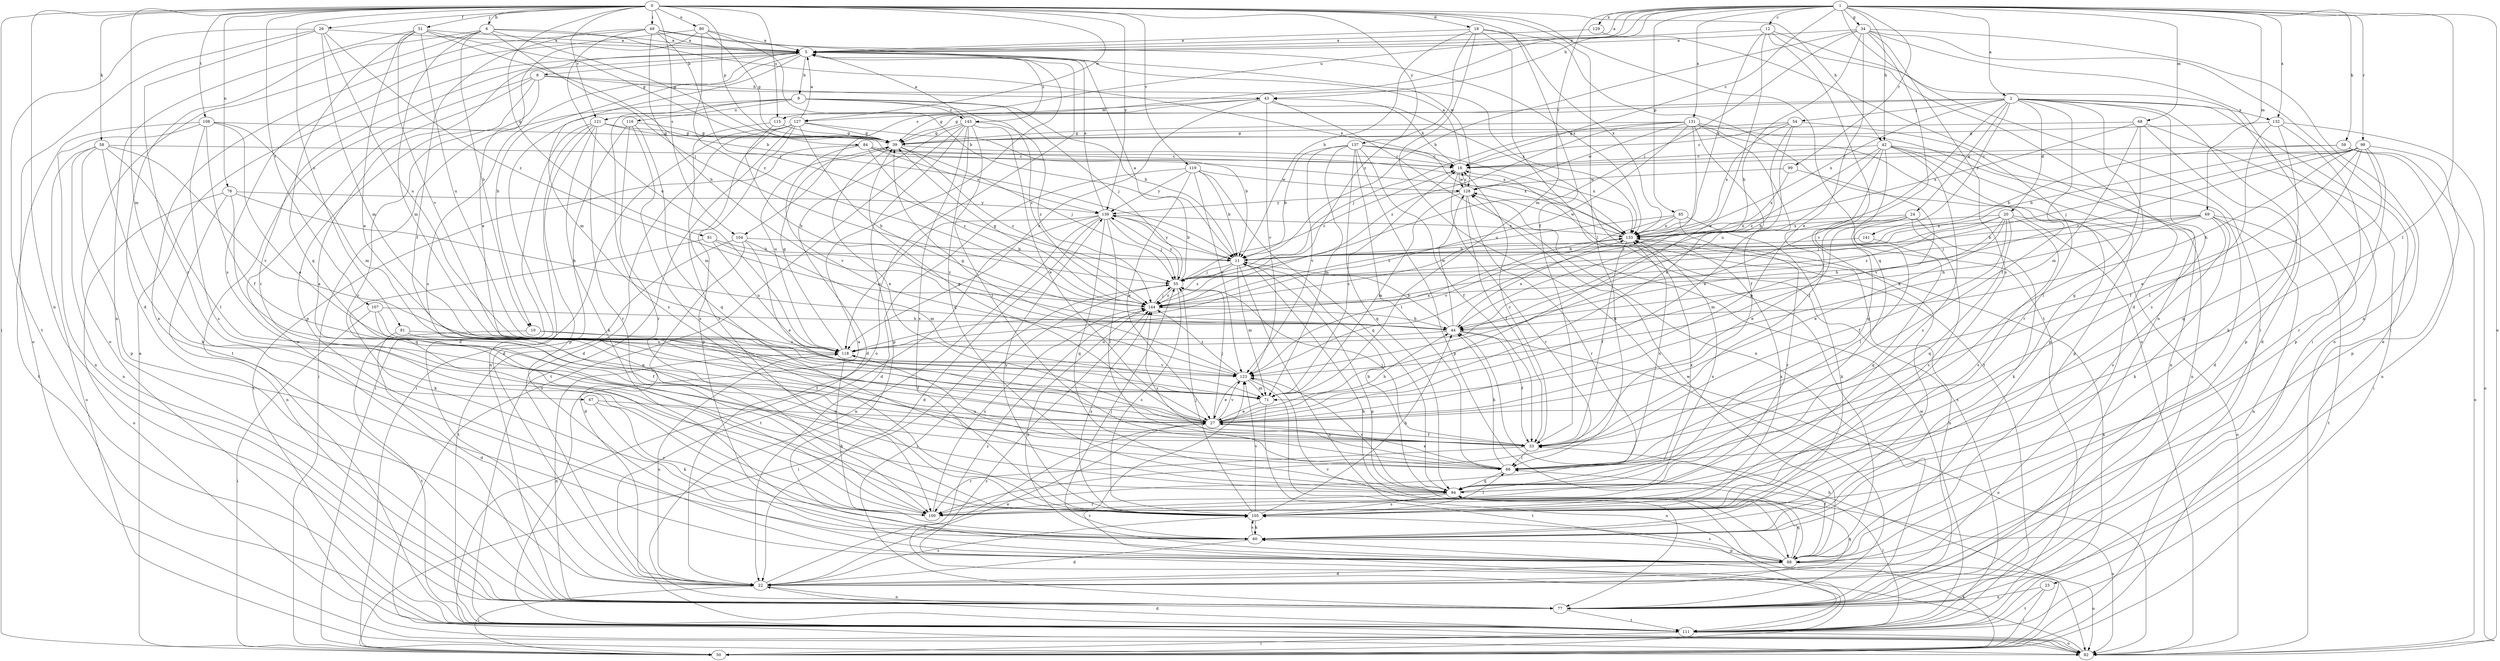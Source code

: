 strict digraph  {
0;
1;
2;
5;
6;
8;
9;
10;
11;
12;
16;
18;
20;
22;
23;
24;
27;
29;
33;
34;
39;
42;
43;
44;
49;
50;
51;
54;
55;
58;
59;
60;
66;
67;
68;
69;
71;
76;
77;
80;
81;
82;
84;
85;
88;
91;
94;
98;
99;
100;
104;
105;
107;
108;
111;
115;
116;
118;
119;
121;
123;
127;
128;
129;
131;
132;
133;
137;
139;
141;
143;
144;
0 -> 6  [label=b];
0 -> 18  [label=d];
0 -> 29  [label=f];
0 -> 33  [label=f];
0 -> 42  [label=h];
0 -> 49  [label=i];
0 -> 50  [label=i];
0 -> 51  [label=j];
0 -> 58  [label=k];
0 -> 66  [label=l];
0 -> 67  [label=m];
0 -> 76  [label=n];
0 -> 77  [label=n];
0 -> 80  [label=o];
0 -> 81  [label=o];
0 -> 84  [label=p];
0 -> 91  [label=q];
0 -> 104  [label=s];
0 -> 107  [label=t];
0 -> 108  [label=t];
0 -> 111  [label=t];
0 -> 115  [label=u];
0 -> 119  [label=v];
0 -> 121  [label=v];
0 -> 127  [label=w];
0 -> 137  [label=y];
0 -> 139  [label=y];
1 -> 2  [label=a];
1 -> 5  [label=a];
1 -> 12  [label=c];
1 -> 16  [label=c];
1 -> 34  [label=g];
1 -> 42  [label=h];
1 -> 43  [label=h];
1 -> 50  [label=i];
1 -> 59  [label=k];
1 -> 66  [label=l];
1 -> 68  [label=m];
1 -> 69  [label=m];
1 -> 71  [label=m];
1 -> 82  [label=o];
1 -> 85  [label=p];
1 -> 98  [label=r];
1 -> 99  [label=r];
1 -> 104  [label=s];
1 -> 115  [label=u];
1 -> 129  [label=x];
1 -> 131  [label=x];
1 -> 132  [label=x];
2 -> 20  [label=d];
2 -> 22  [label=d];
2 -> 23  [label=e];
2 -> 24  [label=e];
2 -> 33  [label=f];
2 -> 39  [label=g];
2 -> 54  [label=j];
2 -> 94  [label=q];
2 -> 105  [label=s];
2 -> 121  [label=v];
2 -> 123  [label=v];
2 -> 132  [label=x];
2 -> 133  [label=x];
2 -> 141  [label=z];
5 -> 8  [label=b];
5 -> 9  [label=b];
5 -> 10  [label=b];
5 -> 71  [label=m];
5 -> 82  [label=o];
5 -> 100  [label=r];
5 -> 105  [label=s];
5 -> 143  [label=z];
6 -> 5  [label=a];
6 -> 10  [label=b];
6 -> 22  [label=d];
6 -> 39  [label=g];
6 -> 55  [label=j];
6 -> 71  [label=m];
6 -> 82  [label=o];
6 -> 133  [label=x];
8 -> 43  [label=h];
8 -> 77  [label=n];
8 -> 88  [label=p];
8 -> 100  [label=r];
8 -> 111  [label=t];
8 -> 133  [label=x];
9 -> 11  [label=b];
9 -> 22  [label=d];
9 -> 50  [label=i];
9 -> 55  [label=j];
9 -> 105  [label=s];
9 -> 116  [label=u];
9 -> 143  [label=z];
9 -> 144  [label=z];
10 -> 33  [label=f];
10 -> 111  [label=t];
10 -> 118  [label=u];
11 -> 55  [label=j];
11 -> 71  [label=m];
11 -> 77  [label=n];
11 -> 88  [label=p];
11 -> 139  [label=y];
11 -> 144  [label=z];
12 -> 5  [label=a];
12 -> 22  [label=d];
12 -> 27  [label=e];
12 -> 60  [label=k];
12 -> 82  [label=o];
12 -> 133  [label=x];
16 -> 5  [label=a];
16 -> 43  [label=h];
16 -> 100  [label=r];
16 -> 128  [label=w];
18 -> 5  [label=a];
18 -> 11  [label=b];
18 -> 77  [label=n];
18 -> 82  [label=o];
18 -> 88  [label=p];
18 -> 133  [label=x];
18 -> 144  [label=z];
20 -> 27  [label=e];
20 -> 33  [label=f];
20 -> 44  [label=h];
20 -> 55  [label=j];
20 -> 82  [label=o];
20 -> 94  [label=q];
20 -> 105  [label=s];
20 -> 133  [label=x];
20 -> 144  [label=z];
22 -> 27  [label=e];
22 -> 50  [label=i];
22 -> 77  [label=n];
22 -> 94  [label=q];
22 -> 105  [label=s];
22 -> 118  [label=u];
22 -> 144  [label=z];
23 -> 50  [label=i];
23 -> 77  [label=n];
23 -> 111  [label=t];
24 -> 27  [label=e];
24 -> 60  [label=k];
24 -> 66  [label=l];
24 -> 71  [label=m];
24 -> 105  [label=s];
24 -> 133  [label=x];
27 -> 33  [label=f];
27 -> 39  [label=g];
27 -> 44  [label=h];
27 -> 55  [label=j];
27 -> 111  [label=t];
27 -> 123  [label=v];
29 -> 5  [label=a];
29 -> 71  [label=m];
29 -> 82  [label=o];
29 -> 100  [label=r];
29 -> 111  [label=t];
29 -> 118  [label=u];
29 -> 144  [label=z];
33 -> 16  [label=c];
33 -> 55  [label=j];
33 -> 66  [label=l];
33 -> 100  [label=r];
34 -> 5  [label=a];
34 -> 11  [label=b];
34 -> 27  [label=e];
34 -> 44  [label=h];
34 -> 50  [label=i];
34 -> 55  [label=j];
34 -> 77  [label=n];
34 -> 94  [label=q];
34 -> 105  [label=s];
34 -> 111  [label=t];
39 -> 16  [label=c];
39 -> 27  [label=e];
39 -> 55  [label=j];
39 -> 118  [label=u];
39 -> 144  [label=z];
42 -> 16  [label=c];
42 -> 22  [label=d];
42 -> 27  [label=e];
42 -> 33  [label=f];
42 -> 77  [label=n];
42 -> 88  [label=p];
42 -> 94  [label=q];
42 -> 105  [label=s];
42 -> 144  [label=z];
43 -> 39  [label=g];
43 -> 77  [label=n];
43 -> 111  [label=t];
43 -> 118  [label=u];
43 -> 123  [label=v];
43 -> 127  [label=m];
44 -> 11  [label=b];
44 -> 33  [label=f];
44 -> 82  [label=o];
44 -> 118  [label=u];
44 -> 128  [label=w];
44 -> 133  [label=x];
49 -> 5  [label=a];
49 -> 33  [label=f];
49 -> 44  [label=h];
49 -> 55  [label=j];
49 -> 77  [label=n];
49 -> 118  [label=u];
49 -> 128  [label=w];
49 -> 133  [label=x];
50 -> 5  [label=a];
50 -> 44  [label=h];
50 -> 60  [label=k];
50 -> 123  [label=v];
51 -> 5  [label=a];
51 -> 11  [label=b];
51 -> 27  [label=e];
51 -> 39  [label=g];
51 -> 77  [label=n];
51 -> 94  [label=q];
51 -> 118  [label=u];
51 -> 123  [label=v];
54 -> 16  [label=c];
54 -> 39  [label=g];
54 -> 44  [label=h];
54 -> 100  [label=r];
54 -> 118  [label=u];
54 -> 133  [label=x];
55 -> 5  [label=a];
55 -> 16  [label=c];
55 -> 50  [label=i];
55 -> 105  [label=s];
55 -> 139  [label=y];
55 -> 144  [label=z];
58 -> 16  [label=c];
58 -> 60  [label=k];
58 -> 66  [label=l];
58 -> 77  [label=n];
58 -> 82  [label=o];
58 -> 88  [label=p];
58 -> 123  [label=v];
59 -> 11  [label=b];
59 -> 16  [label=c];
59 -> 77  [label=n];
59 -> 82  [label=o];
60 -> 22  [label=d];
60 -> 55  [label=j];
60 -> 88  [label=p];
60 -> 105  [label=s];
66 -> 27  [label=e];
66 -> 44  [label=h];
66 -> 94  [label=q];
66 -> 118  [label=u];
66 -> 133  [label=x];
66 -> 144  [label=z];
67 -> 27  [label=e];
67 -> 60  [label=k];
67 -> 100  [label=r];
68 -> 39  [label=g];
68 -> 50  [label=i];
68 -> 66  [label=l];
68 -> 71  [label=m];
68 -> 88  [label=p];
68 -> 133  [label=x];
69 -> 11  [label=b];
69 -> 44  [label=h];
69 -> 55  [label=j];
69 -> 60  [label=k];
69 -> 77  [label=n];
69 -> 105  [label=s];
69 -> 111  [label=t];
69 -> 133  [label=x];
71 -> 16  [label=c];
71 -> 27  [label=e];
71 -> 111  [label=t];
76 -> 44  [label=h];
76 -> 77  [label=n];
76 -> 82  [label=o];
76 -> 94  [label=q];
76 -> 139  [label=y];
77 -> 55  [label=j];
77 -> 111  [label=t];
80 -> 5  [label=a];
80 -> 11  [label=b];
80 -> 27  [label=e];
80 -> 39  [label=g];
80 -> 105  [label=s];
80 -> 144  [label=z];
81 -> 22  [label=d];
81 -> 33  [label=f];
81 -> 118  [label=u];
82 -> 144  [label=z];
84 -> 16  [label=c];
84 -> 111  [label=t];
84 -> 123  [label=v];
84 -> 133  [label=x];
84 -> 139  [label=y];
84 -> 144  [label=z];
85 -> 60  [label=k];
85 -> 100  [label=r];
85 -> 123  [label=v];
85 -> 133  [label=x];
85 -> 144  [label=z];
88 -> 11  [label=b];
88 -> 22  [label=d];
88 -> 33  [label=f];
88 -> 82  [label=o];
88 -> 94  [label=q];
88 -> 105  [label=s];
88 -> 123  [label=v];
88 -> 128  [label=w];
88 -> 144  [label=z];
91 -> 11  [label=b];
91 -> 60  [label=k];
91 -> 118  [label=u];
91 -> 144  [label=z];
94 -> 11  [label=b];
94 -> 82  [label=o];
94 -> 100  [label=r];
94 -> 105  [label=s];
94 -> 123  [label=v];
94 -> 133  [label=x];
98 -> 11  [label=b];
98 -> 16  [label=c];
98 -> 27  [label=e];
98 -> 33  [label=f];
98 -> 44  [label=h];
98 -> 55  [label=j];
98 -> 88  [label=p];
98 -> 94  [label=q];
98 -> 100  [label=r];
98 -> 144  [label=z];
99 -> 123  [label=v];
99 -> 128  [label=w];
99 -> 133  [label=x];
100 -> 5  [label=a];
100 -> 133  [label=x];
100 -> 144  [label=z];
104 -> 11  [label=b];
104 -> 22  [label=d];
104 -> 27  [label=e];
104 -> 71  [label=m];
104 -> 111  [label=t];
105 -> 44  [label=h];
105 -> 55  [label=j];
105 -> 60  [label=k];
105 -> 66  [label=l];
105 -> 123  [label=v];
105 -> 133  [label=x];
105 -> 139  [label=y];
105 -> 144  [label=z];
107 -> 27  [label=e];
107 -> 33  [label=f];
107 -> 44  [label=h];
107 -> 50  [label=i];
108 -> 27  [label=e];
108 -> 33  [label=f];
108 -> 39  [label=g];
108 -> 71  [label=m];
108 -> 77  [label=n];
108 -> 105  [label=s];
108 -> 111  [label=t];
111 -> 5  [label=a];
111 -> 16  [label=c];
111 -> 22  [label=d];
111 -> 50  [label=i];
111 -> 66  [label=l];
111 -> 82  [label=o];
111 -> 128  [label=w];
111 -> 133  [label=x];
115 -> 39  [label=g];
115 -> 44  [label=h];
115 -> 71  [label=m];
116 -> 22  [label=d];
116 -> 39  [label=g];
116 -> 94  [label=q];
116 -> 100  [label=r];
116 -> 105  [label=s];
118 -> 39  [label=g];
118 -> 60  [label=k];
118 -> 77  [label=n];
118 -> 123  [label=v];
118 -> 133  [label=x];
119 -> 11  [label=b];
119 -> 22  [label=d];
119 -> 27  [label=e];
119 -> 94  [label=q];
119 -> 123  [label=v];
119 -> 128  [label=w];
119 -> 139  [label=y];
121 -> 39  [label=g];
121 -> 50  [label=i];
121 -> 60  [label=k];
121 -> 77  [label=n];
121 -> 88  [label=p];
121 -> 100  [label=r];
121 -> 133  [label=x];
123 -> 27  [label=e];
123 -> 39  [label=g];
123 -> 71  [label=m];
123 -> 82  [label=o];
123 -> 144  [label=z];
127 -> 5  [label=a];
127 -> 11  [label=b];
127 -> 22  [label=d];
127 -> 39  [label=g];
127 -> 44  [label=h];
127 -> 50  [label=i];
127 -> 88  [label=p];
127 -> 100  [label=r];
127 -> 111  [label=t];
128 -> 16  [label=c];
128 -> 33  [label=f];
128 -> 71  [label=m];
128 -> 100  [label=r];
128 -> 139  [label=y];
129 -> 5  [label=a];
129 -> 77  [label=n];
131 -> 27  [label=e];
131 -> 33  [label=f];
131 -> 39  [label=g];
131 -> 55  [label=j];
131 -> 77  [label=n];
131 -> 88  [label=p];
131 -> 118  [label=u];
131 -> 123  [label=v];
131 -> 128  [label=w];
131 -> 144  [label=z];
132 -> 39  [label=g];
132 -> 60  [label=k];
132 -> 66  [label=l];
132 -> 82  [label=o];
132 -> 88  [label=p];
133 -> 11  [label=b];
133 -> 33  [label=f];
133 -> 77  [label=n];
133 -> 128  [label=w];
137 -> 11  [label=b];
137 -> 16  [label=c];
137 -> 33  [label=f];
137 -> 66  [label=l];
137 -> 71  [label=m];
137 -> 88  [label=p];
137 -> 94  [label=q];
137 -> 123  [label=v];
137 -> 133  [label=x];
139 -> 5  [label=a];
139 -> 11  [label=b];
139 -> 22  [label=d];
139 -> 55  [label=j];
139 -> 66  [label=l];
139 -> 77  [label=n];
139 -> 94  [label=q];
139 -> 111  [label=t];
139 -> 118  [label=u];
139 -> 133  [label=x];
141 -> 11  [label=b];
141 -> 94  [label=q];
143 -> 5  [label=a];
143 -> 22  [label=d];
143 -> 27  [label=e];
143 -> 39  [label=g];
143 -> 66  [label=l];
143 -> 82  [label=o];
143 -> 88  [label=p];
143 -> 94  [label=q];
143 -> 105  [label=s];
143 -> 144  [label=z];
144 -> 39  [label=g];
144 -> 44  [label=h];
144 -> 55  [label=j];
}
